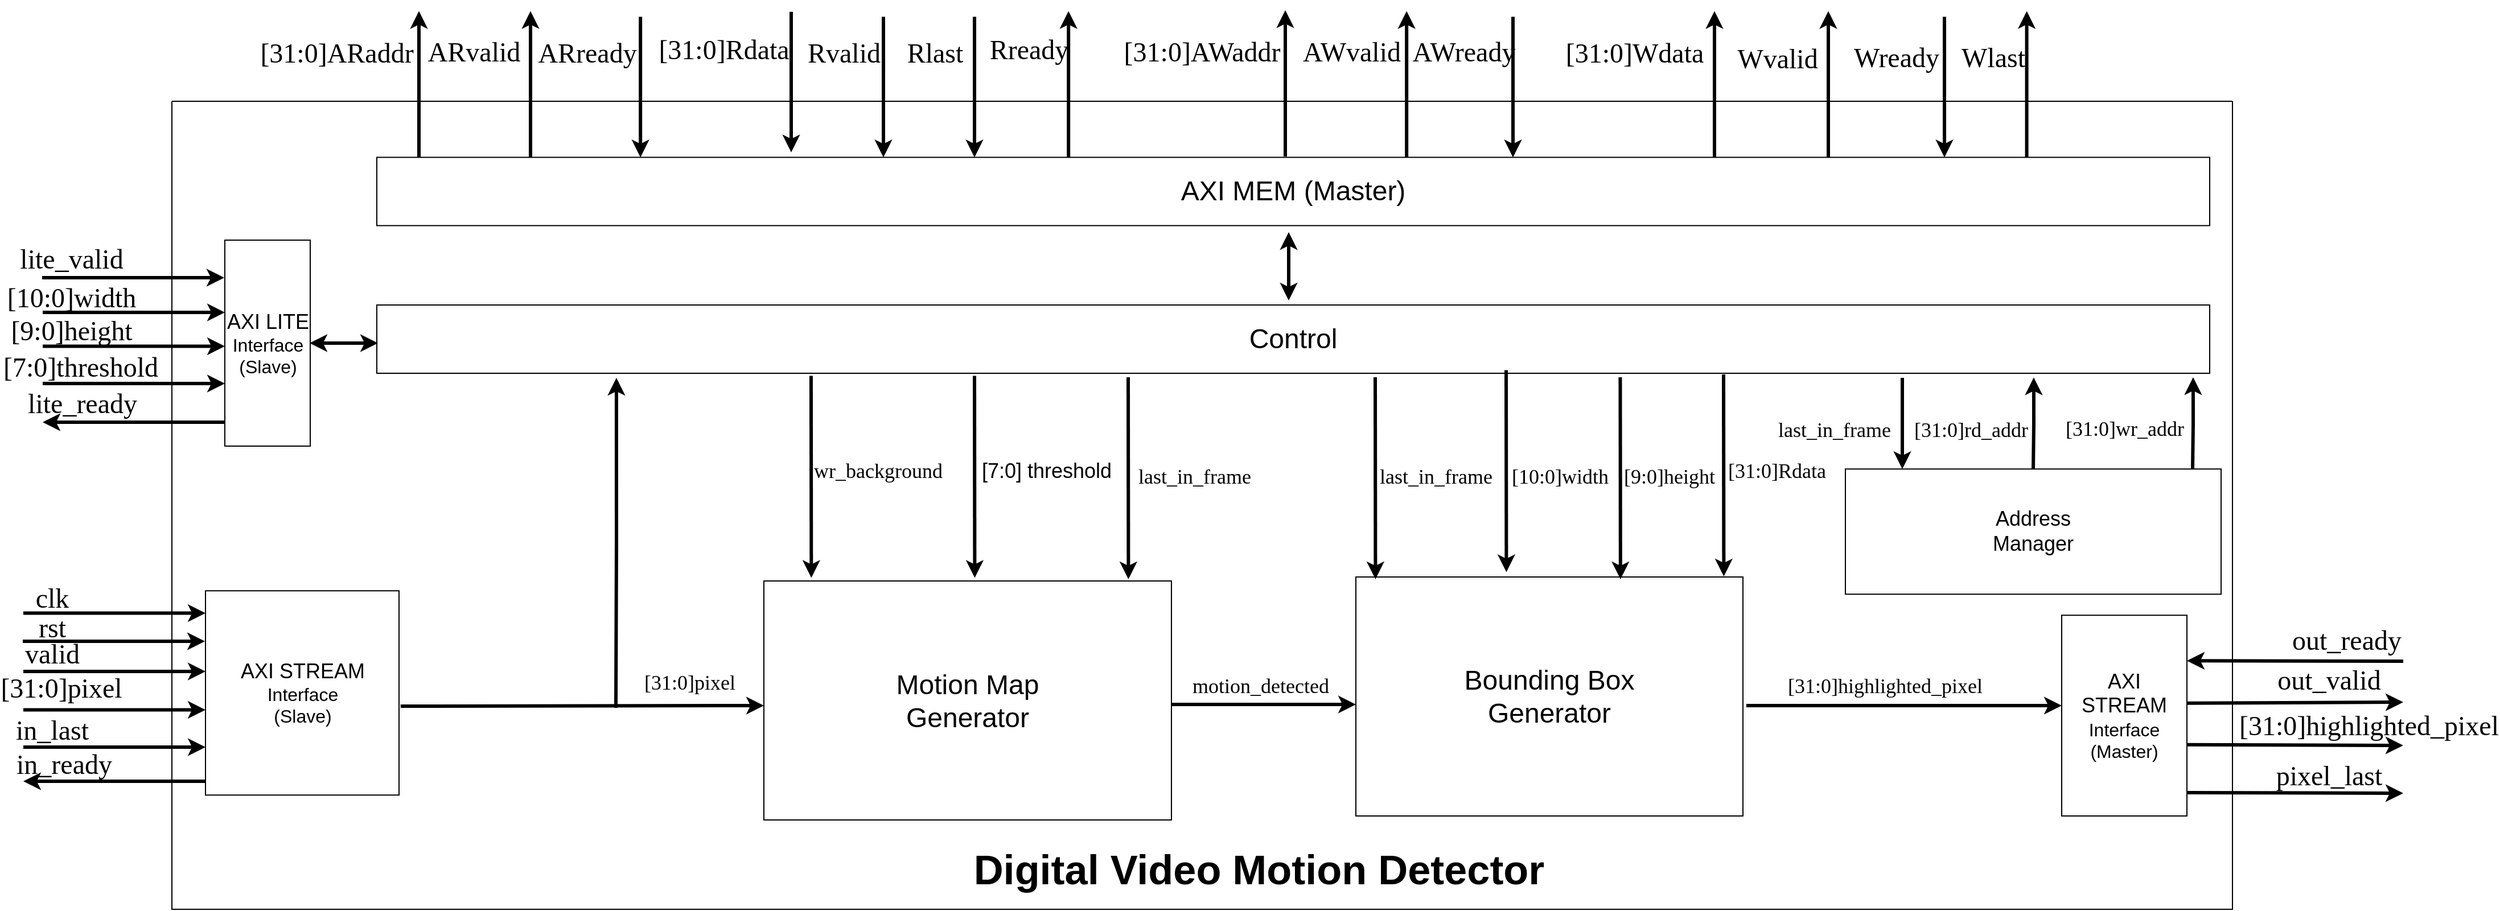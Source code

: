 <mxfile version="27.2.0">
  <diagram name="Page-1" id="8psTu5joOEkHxSPbt8DS">
    <mxGraphModel dx="2929" dy="2471" grid="1" gridSize="10" guides="1" tooltips="1" connect="1" arrows="1" fold="1" page="1" pageScale="1" pageWidth="827" pageHeight="1169" math="0" shadow="0">
      <root>
        <mxCell id="0" />
        <mxCell id="1" parent="0" />
        <mxCell id="5wcGb58u3SQSDJ49Bvyi-1" value="&lt;font style=&quot;font-size: 18px;&quot;&gt;AXI STREAM&lt;/font&gt;&lt;div&gt;&lt;font size=&quot;3&quot;&gt;Interface&lt;/font&gt;&lt;/div&gt;&lt;div&gt;&lt;font size=&quot;3&quot;&gt;(Slave)&lt;/font&gt;&lt;/div&gt;" style="rounded=0;whiteSpace=wrap;html=1;" parent="1" vertex="1">
          <mxGeometry x="69.5" y="20.13" width="170" height="179.5" as="geometry" />
        </mxCell>
        <mxCell id="5wcGb58u3SQSDJ49Bvyi-8" value="&lt;font style=&quot;font-size: 24px;&quot;&gt;AXI MEM (Master)&lt;/font&gt;" style="whiteSpace=wrap;html=1;" parent="1" vertex="1">
          <mxGeometry x="220" y="-360.75" width="1610" height="60" as="geometry" />
        </mxCell>
        <mxCell id="5wcGb58u3SQSDJ49Bvyi-29" value="" style="endArrow=classic;html=1;rounded=0;strokeWidth=3;" parent="1" edge="1">
          <mxGeometry width="50" height="50" relative="1" as="geometry">
            <mxPoint x="1403" y="-170" as="sourcePoint" />
            <mxPoint x="1403.2" y="7.46" as="targetPoint" />
          </mxGeometry>
        </mxCell>
        <mxCell id="5wcGb58u3SQSDJ49Bvyi-28" value="&lt;font style=&quot;font-size: 18px;&quot;&gt;AXI STREAM&lt;/font&gt;&lt;div&gt;&lt;font size=&quot;3&quot;&gt;Interface&lt;/font&gt;&lt;/div&gt;&lt;div&gt;&lt;font size=&quot;3&quot;&gt;(Master)&lt;/font&gt;&lt;/div&gt;" style="rounded=0;whiteSpace=wrap;html=1;" parent="1" vertex="1">
          <mxGeometry x="1700" y="41.62" width="110" height="176.38" as="geometry" />
        </mxCell>
        <mxCell id="1Rf1SUsvrOOBmwsHc8l4-15" value="" style="swimlane;startSize=0;" parent="1" vertex="1">
          <mxGeometry x="40" y="-410" width="1810" height="710" as="geometry" />
        </mxCell>
        <mxCell id="1Rf1SUsvrOOBmwsHc8l4-16" value="&lt;font style=&quot;font-size: 36px;&quot;&gt;&lt;b&gt;Digital Video Motion Detector&lt;/b&gt;&lt;/font&gt;" style="text;html=1;align=center;verticalAlign=middle;whiteSpace=wrap;rounded=0;" parent="1Rf1SUsvrOOBmwsHc8l4-15" vertex="1">
          <mxGeometry x="690" y="660" width="530" height="30" as="geometry" />
        </mxCell>
        <mxCell id="QHfzgOReWVNxUqewcKno-1" value="" style="endArrow=classic;startArrow=classic;html=1;rounded=0;strokeWidth=3;" edge="1" parent="1Rf1SUsvrOOBmwsHc8l4-15">
          <mxGeometry width="50" height="50" relative="1" as="geometry">
            <mxPoint x="981" y="175" as="sourcePoint" />
            <mxPoint x="981" y="115" as="targetPoint" />
          </mxGeometry>
        </mxCell>
        <mxCell id="1Rf1SUsvrOOBmwsHc8l4-17" value="&lt;font style=&quot;font-size: 18px;&quot;&gt;AXI LITE&lt;/font&gt;&lt;div&gt;&lt;font size=&quot;3&quot;&gt;Interface&lt;/font&gt;&lt;/div&gt;&lt;div&gt;&lt;font size=&quot;3&quot;&gt;(Slave)&lt;/font&gt;&lt;/div&gt;" style="whiteSpace=wrap;html=1;" parent="1" vertex="1">
          <mxGeometry x="86.5" y="-288" width="75" height="181" as="geometry" />
        </mxCell>
        <mxCell id="1Rf1SUsvrOOBmwsHc8l4-18" value="&lt;font style=&quot;font-size: 24px;&quot;&gt;Control&lt;/font&gt;" style="rounded=0;whiteSpace=wrap;html=1;" parent="1" vertex="1">
          <mxGeometry x="220" y="-231" width="1610" height="60" as="geometry" />
        </mxCell>
        <mxCell id="1Rf1SUsvrOOBmwsHc8l4-19" value="" style="endArrow=classic;startArrow=classic;html=1;rounded=0;exitX=1.022;exitY=0.641;exitDx=0;exitDy=0;strokeWidth=3;exitPerimeter=0;" parent="1" edge="1">
          <mxGeometry width="50" height="50" relative="1" as="geometry">
            <mxPoint x="161.0" y="-197.499" as="sourcePoint" />
            <mxPoint x="221" y="-197.5" as="targetPoint" />
          </mxGeometry>
        </mxCell>
        <mxCell id="dtxXoNMcvbrdOsO5oj5G-2" value="" style="edgeStyle=orthogonalEdgeStyle;rounded=0;orthogonalLoop=1;jettySize=auto;html=1;strokeWidth=3;exitX=1.008;exitY=0.565;exitDx=0;exitDy=0;exitPerimeter=0;" parent="1" source="5wcGb58u3SQSDJ49Bvyi-1" edge="1">
          <mxGeometry relative="1" as="geometry">
            <mxPoint x="560" y="121" as="targetPoint" />
            <mxPoint x="250" y="121" as="sourcePoint" />
          </mxGeometry>
        </mxCell>
        <mxCell id="XOc9_vDRdyOMPMZFaufi-3" value="" style="endArrow=classic;html=1;rounded=0;exitX=0;exitY=0.318;exitDx=0;exitDy=0;exitPerimeter=0;strokeWidth=3;" parent="1" edge="1">
          <mxGeometry width="50" height="50" relative="1" as="geometry">
            <mxPoint x="69.5" y="187.5" as="sourcePoint" />
            <mxPoint x="-90.5" y="187.5" as="targetPoint" />
          </mxGeometry>
        </mxCell>
        <mxCell id="XOc9_vDRdyOMPMZFaufi-4" value="" style="endArrow=classic;html=1;rounded=0;strokeWidth=3;" parent="1" edge="1">
          <mxGeometry width="50" height="50" relative="1" as="geometry">
            <mxPoint x="-90.5" y="157.5" as="sourcePoint" />
            <mxPoint x="69.5" y="157.5" as="targetPoint" />
          </mxGeometry>
        </mxCell>
        <mxCell id="XOc9_vDRdyOMPMZFaufi-8" value="&lt;font face=&quot;Times New Roman&quot; style=&quot;font-size: 24px;&quot;&gt;[31:0]pixel&lt;/font&gt;" style="text;html=1;align=center;verticalAlign=middle;whiteSpace=wrap;rounded=0;" parent="1" vertex="1">
          <mxGeometry x="-92" y="91.0" width="70" height="30" as="geometry" />
        </mxCell>
        <mxCell id="XOc9_vDRdyOMPMZFaufi-9" value="&lt;font style=&quot;font-size: 24px;&quot; face=&quot;Times New Roman&quot;&gt;valid&lt;/font&gt;" style="text;html=1;align=center;verticalAlign=middle;whiteSpace=wrap;rounded=0;" parent="1" vertex="1">
          <mxGeometry x="-100.5" y="61.0" width="70" height="30" as="geometry" />
        </mxCell>
        <mxCell id="XOc9_vDRdyOMPMZFaufi-10" value="&lt;font face=&quot;Times New Roman&quot; style=&quot;font-size: 24px;&quot;&gt;in_last&lt;/font&gt;" style="text;html=1;align=center;verticalAlign=middle;whiteSpace=wrap;rounded=0;" parent="1" vertex="1">
          <mxGeometry x="-100.5" y="127.5" width="70" height="30" as="geometry" />
        </mxCell>
        <mxCell id="XOc9_vDRdyOMPMZFaufi-11" value="&lt;font face=&quot;Times New Roman&quot; style=&quot;font-size: 24px;&quot;&gt;in_ready&lt;/font&gt;" style="text;html=1;align=center;verticalAlign=middle;resizable=0;points=[];autosize=1;strokeColor=none;fillColor=none;" parent="1" vertex="1">
          <mxGeometry x="-110" y="152.5" width="110" height="40" as="geometry" />
        </mxCell>
        <mxCell id="XOc9_vDRdyOMPMZFaufi-34" value="&lt;font face=&quot;Times New Roman&quot; style=&quot;font-size: 24px;&quot;&gt;clk&lt;/font&gt;" style="text;html=1;align=center;verticalAlign=middle;whiteSpace=wrap;rounded=0;" parent="1" vertex="1">
          <mxGeometry x="-100.5" y="11.5" width="70" height="30" as="geometry" />
        </mxCell>
        <mxCell id="XOc9_vDRdyOMPMZFaufi-36" value="&lt;font style=&quot;font-size: 24px;&quot; face=&quot;Times New Roman&quot;&gt;rst&lt;/font&gt;" style="text;html=1;align=center;verticalAlign=middle;whiteSpace=wrap;rounded=0;" parent="1" vertex="1">
          <mxGeometry x="-100.5" y="37.5" width="70" height="30" as="geometry" />
        </mxCell>
        <mxCell id="XOc9_vDRdyOMPMZFaufi-45" value="" style="edgeStyle=orthogonalEdgeStyle;rounded=0;orthogonalLoop=1;jettySize=auto;html=1;strokeWidth=3;" parent="1" edge="1">
          <mxGeometry relative="1" as="geometry">
            <mxPoint x="355" y="-489.25" as="targetPoint" />
            <mxPoint x="355" y="-360.75" as="sourcePoint" />
          </mxGeometry>
        </mxCell>
        <mxCell id="XOc9_vDRdyOMPMZFaufi-46" value="" style="edgeStyle=orthogonalEdgeStyle;rounded=0;orthogonalLoop=1;jettySize=auto;html=1;strokeWidth=3;" parent="1" edge="1">
          <mxGeometry relative="1" as="geometry">
            <mxPoint x="451.58" y="-360.75" as="targetPoint" />
            <mxPoint x="451.58" y="-484.25" as="sourcePoint" />
          </mxGeometry>
        </mxCell>
        <mxCell id="XOc9_vDRdyOMPMZFaufi-47" value="" style="edgeStyle=orthogonalEdgeStyle;rounded=0;orthogonalLoop=1;jettySize=auto;html=1;strokeWidth=3;" parent="1" edge="1">
          <mxGeometry relative="1" as="geometry">
            <mxPoint x="257" y="-489.25" as="targetPoint" />
            <mxPoint x="257" y="-360.75" as="sourcePoint" />
          </mxGeometry>
        </mxCell>
        <mxCell id="XOc9_vDRdyOMPMZFaufi-54" value="&lt;font style=&quot;font-size: 24px;&quot; face=&quot;Times New Roman&quot;&gt;ARready&lt;/font&gt;" style="text;html=1;align=center;verticalAlign=middle;whiteSpace=wrap;rounded=0;" parent="1" vertex="1">
          <mxGeometry x="375" y="-467.5" width="60" height="30" as="geometry" />
        </mxCell>
        <mxCell id="XOc9_vDRdyOMPMZFaufi-56" value="&lt;font face=&quot;Times New Roman&quot; style=&quot;font-size: 24px;&quot;&gt;ARvalid&lt;/font&gt;" style="text;html=1;align=center;verticalAlign=middle;resizable=0;points=[];autosize=1;strokeColor=none;fillColor=none;" parent="1" vertex="1">
          <mxGeometry x="255" y="-473" width="100" height="40" as="geometry" />
        </mxCell>
        <mxCell id="XOc9_vDRdyOMPMZFaufi-77" value="" style="edgeStyle=orthogonalEdgeStyle;rounded=0;orthogonalLoop=1;jettySize=auto;html=1;strokeWidth=3;entryX=0.179;entryY=1.014;entryDx=0;entryDy=0;entryPerimeter=0;" parent="1" edge="1">
          <mxGeometry relative="1" as="geometry">
            <mxPoint x="430.46" y="-167.0" as="targetPoint" />
            <mxPoint x="430" y="123" as="sourcePoint" />
          </mxGeometry>
        </mxCell>
        <mxCell id="XOc9_vDRdyOMPMZFaufi-78" value="&lt;font face=&quot;Times New Roman&quot; style=&quot;font-size: 18px;&quot;&gt;[31:0]Rdata&lt;/font&gt;" style="text;html=1;align=center;verticalAlign=middle;whiteSpace=wrap;rounded=0;" parent="1" vertex="1">
          <mxGeometry x="1420" y="-100" width="60" height="30" as="geometry" />
        </mxCell>
        <mxCell id="XOc9_vDRdyOMPMZFaufi-80" value="&lt;font face=&quot;Times New Roman&quot; style=&quot;font-size: 24px;&quot;&gt;[31:0]ARaddr&lt;/font&gt;" style="text;html=1;align=center;verticalAlign=middle;whiteSpace=wrap;rounded=0;" parent="1" vertex="1">
          <mxGeometry x="155" y="-467.5" width="60" height="30" as="geometry" />
        </mxCell>
        <mxCell id="XOc9_vDRdyOMPMZFaufi-82" value="" style="edgeStyle=orthogonalEdgeStyle;rounded=0;orthogonalLoop=1;jettySize=auto;html=1;strokeWidth=3;" parent="1" edge="1">
          <mxGeometry relative="1" as="geometry">
            <mxPoint x="665" y="-360.75" as="targetPoint" />
            <mxPoint x="665" y="-484.25" as="sourcePoint" />
          </mxGeometry>
        </mxCell>
        <mxCell id="XOc9_vDRdyOMPMZFaufi-84" value="&lt;font face=&quot;Times New Roman&quot; style=&quot;font-size: 24px;&quot;&gt;Rready&lt;/font&gt;" style="text;html=1;align=center;verticalAlign=middle;whiteSpace=wrap;rounded=0;" parent="1" vertex="1">
          <mxGeometry x="763" y="-470" width="60" height="30" as="geometry" />
        </mxCell>
        <mxCell id="XOc9_vDRdyOMPMZFaufi-85" value="&lt;font face=&quot;Times New Roman&quot; style=&quot;font-size: 24px;&quot;&gt;Rvalid&lt;/font&gt;" style="text;html=1;align=center;verticalAlign=middle;resizable=0;points=[];autosize=1;strokeColor=none;fillColor=none;" parent="1" vertex="1">
          <mxGeometry x="585" y="-472.5" width="90" height="40" as="geometry" />
        </mxCell>
        <mxCell id="XOc9_vDRdyOMPMZFaufi-86" value="&lt;font style=&quot;font-size: 24px;&quot; face=&quot;Times New Roman&quot;&gt;[31:0]Rdata&lt;/font&gt;" style="text;html=1;align=center;verticalAlign=middle;whiteSpace=wrap;rounded=0;" parent="1" vertex="1">
          <mxGeometry x="495" y="-470" width="60" height="30" as="geometry" />
        </mxCell>
        <mxCell id="XOc9_vDRdyOMPMZFaufi-87" value="" style="edgeStyle=orthogonalEdgeStyle;rounded=0;orthogonalLoop=1;jettySize=auto;html=1;strokeWidth=3;" parent="1" edge="1">
          <mxGeometry relative="1" as="geometry">
            <mxPoint x="827.58" y="-489.25" as="targetPoint" />
            <mxPoint x="827.58" y="-360.75" as="sourcePoint" />
          </mxGeometry>
        </mxCell>
        <mxCell id="XOc9_vDRdyOMPMZFaufi-88" value="" style="edgeStyle=orthogonalEdgeStyle;rounded=0;orthogonalLoop=1;jettySize=auto;html=1;strokeWidth=3;" parent="1" edge="1">
          <mxGeometry relative="1" as="geometry">
            <mxPoint x="584" y="-365.13" as="targetPoint" />
            <mxPoint x="584" y="-488.63" as="sourcePoint" />
          </mxGeometry>
        </mxCell>
        <mxCell id="XOc9_vDRdyOMPMZFaufi-91" value="" style="edgeStyle=orthogonalEdgeStyle;rounded=0;orthogonalLoop=1;jettySize=auto;html=1;strokeWidth=3;" parent="1" edge="1">
          <mxGeometry relative="1" as="geometry">
            <mxPoint x="1124.58" y="-489.25" as="targetPoint" />
            <mxPoint x="1124.58" y="-360.75" as="sourcePoint" />
          </mxGeometry>
        </mxCell>
        <mxCell id="XOc9_vDRdyOMPMZFaufi-92" value="" style="edgeStyle=orthogonalEdgeStyle;rounded=0;orthogonalLoop=1;jettySize=auto;html=1;strokeWidth=3;" parent="1" edge="1">
          <mxGeometry relative="1" as="geometry">
            <mxPoint x="1218" y="-360.75" as="targetPoint" />
            <mxPoint x="1218" y="-484.25" as="sourcePoint" />
          </mxGeometry>
        </mxCell>
        <mxCell id="XOc9_vDRdyOMPMZFaufi-93" value="" style="edgeStyle=orthogonalEdgeStyle;rounded=0;orthogonalLoop=1;jettySize=auto;html=1;strokeWidth=3;" parent="1" edge="1">
          <mxGeometry relative="1" as="geometry">
            <mxPoint x="1018" y="-490" as="targetPoint" />
            <mxPoint x="1018" y="-361.5" as="sourcePoint" />
          </mxGeometry>
        </mxCell>
        <mxCell id="XOc9_vDRdyOMPMZFaufi-94" value="&lt;font face=&quot;Times New Roman&quot; style=&quot;font-size: 24px;&quot;&gt;AWready&lt;/font&gt;" style="text;html=1;align=center;verticalAlign=middle;whiteSpace=wrap;rounded=0;" parent="1" vertex="1">
          <mxGeometry x="1145" y="-468" width="60" height="30" as="geometry" />
        </mxCell>
        <mxCell id="XOc9_vDRdyOMPMZFaufi-95" value="&lt;font face=&quot;Times New Roman&quot; style=&quot;font-size: 24px;&quot;&gt;AWvalid&lt;/font&gt;" style="text;html=1;align=center;verticalAlign=middle;resizable=0;points=[];autosize=1;strokeColor=none;fillColor=none;" parent="1" vertex="1">
          <mxGeometry x="1021" y="-473" width="110" height="40" as="geometry" />
        </mxCell>
        <mxCell id="XOc9_vDRdyOMPMZFaufi-96" value="&lt;font style=&quot;font-size: 24px;&quot; face=&quot;Times New Roman&quot;&gt;[31:0]AWaddr&lt;/font&gt;" style="text;html=1;align=center;verticalAlign=middle;whiteSpace=wrap;rounded=0;" parent="1" vertex="1">
          <mxGeometry x="915" y="-468" width="60" height="30" as="geometry" />
        </mxCell>
        <mxCell id="XOc9_vDRdyOMPMZFaufi-97" value="" style="edgeStyle=orthogonalEdgeStyle;rounded=0;orthogonalLoop=1;jettySize=auto;html=1;strokeWidth=3;" parent="1" edge="1">
          <mxGeometry relative="1" as="geometry">
            <mxPoint x="1495" y="-489.25" as="targetPoint" />
            <mxPoint x="1495" y="-360.75" as="sourcePoint" />
          </mxGeometry>
        </mxCell>
        <mxCell id="XOc9_vDRdyOMPMZFaufi-98" value="" style="edgeStyle=orthogonalEdgeStyle;rounded=0;orthogonalLoop=1;jettySize=auto;html=1;strokeWidth=3;" parent="1" edge="1">
          <mxGeometry relative="1" as="geometry">
            <mxPoint x="1597" y="-360.75" as="targetPoint" />
            <mxPoint x="1597" y="-484.25" as="sourcePoint" />
          </mxGeometry>
        </mxCell>
        <mxCell id="XOc9_vDRdyOMPMZFaufi-99" value="" style="edgeStyle=orthogonalEdgeStyle;rounded=0;orthogonalLoop=1;jettySize=auto;html=1;strokeWidth=3;" parent="1" edge="1">
          <mxGeometry relative="1" as="geometry">
            <mxPoint x="1395" y="-489.25" as="targetPoint" />
            <mxPoint x="1395" y="-360.75" as="sourcePoint" />
          </mxGeometry>
        </mxCell>
        <mxCell id="XOc9_vDRdyOMPMZFaufi-100" value="&lt;font face=&quot;Times New Roman&quot; style=&quot;font-size: 24px;&quot;&gt;Wready&lt;/font&gt;" style="text;html=1;align=center;verticalAlign=middle;whiteSpace=wrap;rounded=0;" parent="1" vertex="1">
          <mxGeometry x="1525" y="-463" width="60" height="30" as="geometry" />
        </mxCell>
        <mxCell id="XOc9_vDRdyOMPMZFaufi-101" value="&lt;font face=&quot;Times New Roman&quot; style=&quot;font-size: 24px;&quot;&gt;Wvalid&lt;/font&gt;" style="text;html=1;align=center;verticalAlign=middle;resizable=0;points=[];autosize=1;strokeColor=none;fillColor=none;" parent="1" vertex="1">
          <mxGeometry x="1405" y="-467.5" width="90" height="40" as="geometry" />
        </mxCell>
        <mxCell id="XOc9_vDRdyOMPMZFaufi-102" value="&lt;font face=&quot;Times New Roman&quot; style=&quot;font-size: 24px;&quot;&gt;[31:0]Wdata&lt;/font&gt;" style="text;html=1;align=center;verticalAlign=middle;whiteSpace=wrap;rounded=0;" parent="1" vertex="1">
          <mxGeometry x="1295" y="-467.5" width="60" height="30" as="geometry" />
        </mxCell>
        <mxCell id="XOc9_vDRdyOMPMZFaufi-103" value="" style="edgeStyle=orthogonalEdgeStyle;rounded=0;orthogonalLoop=1;jettySize=auto;html=1;strokeWidth=3;" parent="1" edge="1">
          <mxGeometry relative="1" as="geometry">
            <mxPoint x="1669.29" y="-489.25" as="targetPoint" />
            <mxPoint x="1669.29" y="-360.75" as="sourcePoint" />
          </mxGeometry>
        </mxCell>
        <mxCell id="XOc9_vDRdyOMPMZFaufi-104" value="&lt;font face=&quot;Times New Roman&quot; style=&quot;font-size: 24px;&quot;&gt;Wlast&lt;/font&gt;" style="text;html=1;align=center;verticalAlign=middle;whiteSpace=wrap;rounded=0;" parent="1" vertex="1">
          <mxGeometry x="1615" y="-463" width="50" height="30" as="geometry" />
        </mxCell>
        <mxCell id="XOc9_vDRdyOMPMZFaufi-107" value="" style="endArrow=classic;html=1;rounded=0;exitX=0;exitY=0.318;exitDx=0;exitDy=0;exitPerimeter=0;strokeWidth=3;" parent="1" edge="1">
          <mxGeometry width="50" height="50" relative="1" as="geometry">
            <mxPoint x="1810" y="197.5" as="sourcePoint" />
            <mxPoint x="2000" y="198" as="targetPoint" />
          </mxGeometry>
        </mxCell>
        <mxCell id="XOc9_vDRdyOMPMZFaufi-108" value="" style="endArrow=classic;html=1;rounded=0;exitX=0;exitY=0.318;exitDx=0;exitDy=0;exitPerimeter=0;strokeWidth=3;" parent="1" edge="1">
          <mxGeometry width="50" height="50" relative="1" as="geometry">
            <mxPoint x="1810" y="155.37" as="sourcePoint" />
            <mxPoint x="2000" y="156" as="targetPoint" />
          </mxGeometry>
        </mxCell>
        <mxCell id="XOc9_vDRdyOMPMZFaufi-109" value="" style="endArrow=classic;html=1;rounded=0;exitX=0;exitY=0.318;exitDx=0;exitDy=0;exitPerimeter=0;strokeWidth=3;" parent="1" edge="1">
          <mxGeometry width="50" height="50" relative="1" as="geometry">
            <mxPoint x="1810" y="118.87" as="sourcePoint" />
            <mxPoint x="2000" y="118" as="targetPoint" />
          </mxGeometry>
        </mxCell>
        <mxCell id="XOc9_vDRdyOMPMZFaufi-110" value="&lt;font face=&quot;Times New Roman&quot; style=&quot;font-size: 24px;&quot;&gt;[31:0]highlighted_pixel&lt;/font&gt;" style="text;html=1;align=center;verticalAlign=middle;whiteSpace=wrap;rounded=0;" parent="1" vertex="1">
          <mxGeometry x="1935" y="123.5" width="70" height="30" as="geometry" />
        </mxCell>
        <mxCell id="XOc9_vDRdyOMPMZFaufi-111" value="&lt;font face=&quot;Times New Roman&quot; style=&quot;font-size: 24px;&quot;&gt;out_valid&lt;/font&gt;" style="text;html=1;align=center;verticalAlign=middle;whiteSpace=wrap;rounded=0;" parent="1" vertex="1">
          <mxGeometry x="1900" y="83.5" width="70" height="30" as="geometry" />
        </mxCell>
        <mxCell id="XOc9_vDRdyOMPMZFaufi-112" value="&lt;font face=&quot;Times New Roman&quot; style=&quot;font-size: 24px;&quot;&gt;pixel_last&lt;/font&gt;" style="text;html=1;align=center;verticalAlign=middle;whiteSpace=wrap;rounded=0;" parent="1" vertex="1">
          <mxGeometry x="1900" y="167.5" width="70" height="30" as="geometry" />
        </mxCell>
        <mxCell id="XOc9_vDRdyOMPMZFaufi-116" value="" style="endArrow=classic;html=1;rounded=0;strokeWidth=3;" parent="1" edge="1">
          <mxGeometry width="50" height="50" relative="1" as="geometry">
            <mxPoint x="2000" y="82" as="sourcePoint" />
            <mxPoint x="1810" y="81.62" as="targetPoint" />
          </mxGeometry>
        </mxCell>
        <mxCell id="XOc9_vDRdyOMPMZFaufi-118" value="&lt;font face=&quot;Times New Roman&quot; style=&quot;font-size: 24px;&quot;&gt;out_ready&lt;/font&gt;" style="text;html=1;align=center;verticalAlign=middle;resizable=0;points=[];autosize=1;strokeColor=none;fillColor=none;" parent="1" vertex="1">
          <mxGeometry x="1890" y="43.5" width="120" height="40" as="geometry" />
        </mxCell>
        <mxCell id="XOc9_vDRdyOMPMZFaufi-124" value="" style="endArrow=classic;html=1;rounded=0;strokeWidth=3;" parent="1" edge="1">
          <mxGeometry width="50" height="50" relative="1" as="geometry">
            <mxPoint x="-90.5" y="124.73" as="sourcePoint" />
            <mxPoint x="69.5" y="124.73" as="targetPoint" />
          </mxGeometry>
        </mxCell>
        <mxCell id="XOc9_vDRdyOMPMZFaufi-125" value="" style="endArrow=classic;html=1;rounded=0;strokeWidth=3;" parent="1" edge="1">
          <mxGeometry width="50" height="50" relative="1" as="geometry">
            <mxPoint x="-90.5" y="91" as="sourcePoint" />
            <mxPoint x="69.5" y="91" as="targetPoint" />
          </mxGeometry>
        </mxCell>
        <mxCell id="XOc9_vDRdyOMPMZFaufi-126" value="" style="endArrow=classic;html=1;rounded=0;strokeWidth=3;" parent="1" edge="1">
          <mxGeometry width="50" height="50" relative="1" as="geometry">
            <mxPoint x="-91" y="64.5" as="sourcePoint" />
            <mxPoint x="69" y="64.5" as="targetPoint" />
          </mxGeometry>
        </mxCell>
        <mxCell id="XOc9_vDRdyOMPMZFaufi-127" value="" style="endArrow=classic;html=1;rounded=0;strokeWidth=3;" parent="1" edge="1">
          <mxGeometry width="50" height="50" relative="1" as="geometry">
            <mxPoint x="-90.5" y="39.73" as="sourcePoint" />
            <mxPoint x="69.5" y="39.73" as="targetPoint" />
          </mxGeometry>
        </mxCell>
        <mxCell id="XOc9_vDRdyOMPMZFaufi-128" value="" style="endArrow=classic;html=1;rounded=0;exitX=0;exitY=0.318;exitDx=0;exitDy=0;exitPerimeter=0;strokeWidth=3;" parent="1" edge="1">
          <mxGeometry width="50" height="50" relative="1" as="geometry">
            <mxPoint x="86.5" y="-128" as="sourcePoint" />
            <mxPoint x="-73.5" y="-128" as="targetPoint" />
          </mxGeometry>
        </mxCell>
        <mxCell id="XOc9_vDRdyOMPMZFaufi-129" value="" style="endArrow=classic;html=1;rounded=0;strokeWidth=3;" parent="1" edge="1">
          <mxGeometry width="50" height="50" relative="1" as="geometry">
            <mxPoint x="-73.5" y="-162" as="sourcePoint" />
            <mxPoint x="86.5" y="-162" as="targetPoint" />
          </mxGeometry>
        </mxCell>
        <mxCell id="XOc9_vDRdyOMPMZFaufi-130" value="&lt;font style=&quot;font-size: 24px;&quot; face=&quot;Times New Roman&quot;&gt;[9:0]height&lt;/font&gt;" style="text;html=1;align=center;verticalAlign=middle;whiteSpace=wrap;rounded=0;" parent="1" vertex="1">
          <mxGeometry x="-83.5" y="-223.5" width="70" height="30" as="geometry" />
        </mxCell>
        <mxCell id="XOc9_vDRdyOMPMZFaufi-131" value="&lt;font face=&quot;Times New Roman&quot; style=&quot;font-size: 24px;&quot;&gt;[10:0]width&lt;/font&gt;" style="text;html=1;align=center;verticalAlign=middle;whiteSpace=wrap;rounded=0;" parent="1" vertex="1">
          <mxGeometry x="-83.5" y="-252.5" width="70" height="30" as="geometry" />
        </mxCell>
        <mxCell id="XOc9_vDRdyOMPMZFaufi-132" value="&lt;font face=&quot;Times New Roman&quot; style=&quot;font-size: 24px;&quot;&gt;[7:0]threshold&lt;/font&gt;" style="text;html=1;align=center;verticalAlign=middle;whiteSpace=wrap;rounded=0;" parent="1" vertex="1">
          <mxGeometry x="-83.5" y="-191" width="86" height="30" as="geometry" />
        </mxCell>
        <mxCell id="XOc9_vDRdyOMPMZFaufi-133" value="&lt;font face=&quot;Times New Roman&quot; style=&quot;font-size: 24px;&quot;&gt;lite_ready&lt;/font&gt;" style="text;html=1;align=center;verticalAlign=middle;resizable=0;points=[];autosize=1;strokeColor=none;fillColor=none;" parent="1" vertex="1">
          <mxGeometry x="-99" y="-164" width="120" height="40" as="geometry" />
        </mxCell>
        <mxCell id="XOc9_vDRdyOMPMZFaufi-135" value="&lt;font face=&quot;Times New Roman&quot; style=&quot;font-size: 24px;&quot;&gt;lite_valid&lt;/font&gt;" style="text;html=1;align=center;verticalAlign=middle;whiteSpace=wrap;rounded=0;" parent="1" vertex="1">
          <mxGeometry x="-83.5" y="-286" width="70" height="30" as="geometry" />
        </mxCell>
        <mxCell id="XOc9_vDRdyOMPMZFaufi-136" value="" style="endArrow=classic;html=1;rounded=0;strokeWidth=3;" parent="1" edge="1">
          <mxGeometry width="50" height="50" relative="1" as="geometry">
            <mxPoint x="-73.5" y="-194.77" as="sourcePoint" />
            <mxPoint x="86.5" y="-194.77" as="targetPoint" />
          </mxGeometry>
        </mxCell>
        <mxCell id="XOc9_vDRdyOMPMZFaufi-137" value="" style="endArrow=classic;html=1;rounded=0;strokeWidth=3;" parent="1" edge="1">
          <mxGeometry width="50" height="50" relative="1" as="geometry">
            <mxPoint x="-73.5" y="-224.5" as="sourcePoint" />
            <mxPoint x="86.5" y="-224.5" as="targetPoint" />
          </mxGeometry>
        </mxCell>
        <mxCell id="XOc9_vDRdyOMPMZFaufi-138" value="" style="endArrow=classic;html=1;rounded=0;strokeWidth=3;" parent="1" edge="1">
          <mxGeometry width="50" height="50" relative="1" as="geometry">
            <mxPoint x="-74" y="-255" as="sourcePoint" />
            <mxPoint x="86" y="-255" as="targetPoint" />
          </mxGeometry>
        </mxCell>
        <mxCell id="VN-eHyt6kYfMbYtqsBXD-14" value="" style="edgeStyle=orthogonalEdgeStyle;rounded=0;orthogonalLoop=1;jettySize=auto;html=1;strokeWidth=3;" parent="1" edge="1">
          <mxGeometry relative="1" as="geometry">
            <mxPoint x="1080" y="120" as="targetPoint" />
            <mxPoint x="918" y="119.95" as="sourcePoint" />
            <Array as="points">
              <mxPoint x="967" y="119.95" />
            </Array>
          </mxGeometry>
        </mxCell>
        <mxCell id="pzHLP5PFSMqDfCKK6MuQ-24" value="&lt;font style=&quot;font-size: 24px;&quot;&gt;Motion Map&lt;/font&gt;&lt;div&gt;&lt;font style=&quot;font-size: 24px;&quot;&gt;Generator&lt;/font&gt;&lt;/div&gt;" style="rounded=0;whiteSpace=wrap;html=1;" parent="1" vertex="1">
          <mxGeometry x="560" y="11.5" width="358" height="210" as="geometry" />
        </mxCell>
        <mxCell id="pzHLP5PFSMqDfCKK6MuQ-36" value="&lt;span style=&quot;font-size: 24px;&quot;&gt;Bounding Box&lt;/span&gt;&lt;div&gt;&lt;span style=&quot;font-size: 24px;&quot;&gt;Generator&lt;/span&gt;&lt;/div&gt;" style="rounded=0;whiteSpace=wrap;html=1;" parent="1" vertex="1">
          <mxGeometry x="1080" y="8" width="340" height="210" as="geometry" />
        </mxCell>
        <mxCell id="pzHLP5PFSMqDfCKK6MuQ-39" value="&lt;font style=&quot;font-size: 18px;&quot; face=&quot;Times New Roman&quot;&gt;last_in_frame&lt;/font&gt;" style="text;html=1;align=center;verticalAlign=middle;resizable=0;points=[];autosize=1;strokeColor=none;fillColor=none;" parent="1" vertex="1">
          <mxGeometry x="1090" y="-100" width="120" height="40" as="geometry" />
        </mxCell>
        <mxCell id="pzHLP5PFSMqDfCKK6MuQ-40" value="&lt;span style=&quot;text-wrap-mode: wrap;&quot;&gt;&lt;font face=&quot;Times New Roman&quot; style=&quot;font-size: 18px;&quot;&gt;[10:0]width&lt;/font&gt;&lt;/span&gt;" style="text;html=1;align=center;verticalAlign=middle;resizable=0;points=[];autosize=1;strokeColor=none;fillColor=none;" parent="1" vertex="1">
          <mxGeometry x="1204" y="-100" width="110" height="40" as="geometry" />
        </mxCell>
        <mxCell id="pzHLP5PFSMqDfCKK6MuQ-41" value="&lt;span style=&quot;text-wrap-mode: wrap;&quot;&gt;&lt;font face=&quot;Times New Roman&quot; style=&quot;font-size: 18px;&quot;&gt;[9:0]height&lt;/font&gt;&lt;/span&gt;" style="text;html=1;align=center;verticalAlign=middle;resizable=0;points=[];autosize=1;strokeColor=none;fillColor=none;" parent="1" vertex="1">
          <mxGeometry x="1305" y="-100" width="100" height="40" as="geometry" />
        </mxCell>
        <mxCell id="pzHLP5PFSMqDfCKK6MuQ-46" value="&lt;font face=&quot;Times New Roman&quot; style=&quot;font-size: 18px;&quot;&gt;motion_detected&lt;/font&gt;" style="text;html=1;align=center;verticalAlign=middle;resizable=0;points=[];autosize=1;strokeColor=none;fillColor=none;" parent="1" vertex="1">
          <mxGeometry x="926" y="83.5" width="140" height="40" as="geometry" />
        </mxCell>
        <mxCell id="pzHLP5PFSMqDfCKK6MuQ-62" value="&lt;font face=&quot;Times New Roman&quot; style=&quot;font-size: 18px;&quot;&gt;[31:0]highlighted_pixel&lt;/font&gt;" style="text;html=1;align=center;verticalAlign=middle;whiteSpace=wrap;rounded=0;" parent="1" vertex="1">
          <mxGeometry x="1510" y="88.5" width="70" height="30" as="geometry" />
        </mxCell>
        <mxCell id="XOc9_vDRdyOMPMZFaufi-41" value="&lt;font face=&quot;Times New Roman&quot; style=&quot;font-size: 18px;&quot;&gt;[31:0]pixel&lt;/font&gt;" style="text;html=1;align=center;verticalAlign=middle;whiteSpace=wrap;rounded=0;" parent="1" vertex="1">
          <mxGeometry x="460" y="85.5" width="70" height="30" as="geometry" />
        </mxCell>
        <mxCell id="pzHLP5PFSMqDfCKK6MuQ-26" value="&lt;font face=&quot;Times New Roman&quot; style=&quot;font-size: 18px;&quot;&gt;last_in_frame&lt;/font&gt;" style="text;html=1;align=center;verticalAlign=middle;resizable=0;points=[];autosize=1;strokeColor=none;fillColor=none;" parent="1" vertex="1">
          <mxGeometry x="878" y="-100" width="120" height="40" as="geometry" />
        </mxCell>
        <mxCell id="pzHLP5PFSMqDfCKK6MuQ-29" value="&lt;font face=&quot;Times New Roman&quot; style=&quot;font-size: 18px;&quot;&gt;wr_background&lt;/font&gt;" style="text;html=1;align=center;verticalAlign=middle;resizable=0;points=[];autosize=1;strokeColor=none;fillColor=none;" parent="1" vertex="1">
          <mxGeometry x="590" y="-105" width="140" height="40" as="geometry" />
        </mxCell>
        <mxCell id="pzHLP5PFSMqDfCKK6MuQ-32" value="&lt;font style=&quot;font-size: 18px;&quot;&gt;[7:0] threshold&lt;/font&gt;" style="text;html=1;align=center;verticalAlign=middle;resizable=0;points=[];autosize=1;strokeColor=none;fillColor=none;" parent="1" vertex="1">
          <mxGeometry x="738" y="-105" width="140" height="40" as="geometry" />
        </mxCell>
        <mxCell id="713RPQ0c2F6om1EGbdfF-3" value="" style="edgeStyle=orthogonalEdgeStyle;rounded=0;orthogonalLoop=1;jettySize=auto;html=1;strokeWidth=3;" parent="1" edge="1">
          <mxGeometry relative="1" as="geometry">
            <mxPoint x="745" y="-360.75" as="targetPoint" />
            <mxPoint x="745" y="-484.25" as="sourcePoint" />
          </mxGeometry>
        </mxCell>
        <mxCell id="713RPQ0c2F6om1EGbdfF-4" value="&lt;font face=&quot;Times New Roman&quot; style=&quot;font-size: 24px;&quot;&gt;Rlast&lt;/font&gt;" style="text;html=1;align=center;verticalAlign=middle;resizable=0;points=[];autosize=1;strokeColor=none;fillColor=none;" parent="1" vertex="1">
          <mxGeometry x="675" y="-472.5" width="70" height="40" as="geometry" />
        </mxCell>
        <mxCell id="QHfzgOReWVNxUqewcKno-2" value="" style="endArrow=classic;html=1;rounded=0;strokeWidth=3;" edge="1" parent="1">
          <mxGeometry width="50" height="50" relative="1" as="geometry">
            <mxPoint x="1312.23" y="-167.5" as="sourcePoint" />
            <mxPoint x="1312.43" y="9.96" as="targetPoint" />
          </mxGeometry>
        </mxCell>
        <mxCell id="QHfzgOReWVNxUqewcKno-3" value="" style="endArrow=classic;html=1;rounded=0;strokeWidth=3;" edge="1" parent="1">
          <mxGeometry width="50" height="50" relative="1" as="geometry">
            <mxPoint x="1212" y="-173.73" as="sourcePoint" />
            <mxPoint x="1212.2" y="3.73" as="targetPoint" />
          </mxGeometry>
        </mxCell>
        <mxCell id="QHfzgOReWVNxUqewcKno-4" value="" style="endArrow=classic;html=1;rounded=0;strokeWidth=3;" edge="1" parent="1">
          <mxGeometry width="50" height="50" relative="1" as="geometry">
            <mxPoint x="1097" y="-167.5" as="sourcePoint" />
            <mxPoint x="1097.2" y="9.96" as="targetPoint" />
          </mxGeometry>
        </mxCell>
        <mxCell id="QHfzgOReWVNxUqewcKno-5" value="" style="endArrow=classic;html=1;rounded=0;strokeWidth=3;" edge="1" parent="1">
          <mxGeometry width="50" height="50" relative="1" as="geometry">
            <mxPoint x="880" y="-167.5" as="sourcePoint" />
            <mxPoint x="880.2" y="9.96" as="targetPoint" />
          </mxGeometry>
        </mxCell>
        <mxCell id="QHfzgOReWVNxUqewcKno-6" value="" style="endArrow=classic;html=1;rounded=0;strokeWidth=3;" edge="1" parent="1">
          <mxGeometry width="50" height="50" relative="1" as="geometry">
            <mxPoint x="745" y="-168.73" as="sourcePoint" />
            <mxPoint x="745.2" y="8.73" as="targetPoint" />
          </mxGeometry>
        </mxCell>
        <mxCell id="QHfzgOReWVNxUqewcKno-7" value="" style="endArrow=classic;html=1;rounded=0;strokeWidth=3;" edge="1" parent="1">
          <mxGeometry width="50" height="50" relative="1" as="geometry">
            <mxPoint x="601.47" y="-168.73" as="sourcePoint" />
            <mxPoint x="601.67" y="8.73" as="targetPoint" />
          </mxGeometry>
        </mxCell>
        <mxCell id="QHfzgOReWVNxUqewcKno-17" value="&lt;span style=&quot;font-size: 18px;&quot;&gt;Address&lt;/span&gt;&lt;div&gt;&lt;span style=&quot;font-size: 18px;&quot;&gt;Manager&lt;/span&gt;&lt;/div&gt;" style="rounded=0;whiteSpace=wrap;html=1;" vertex="1" parent="1">
          <mxGeometry x="1510" y="-86.87" width="330" height="110" as="geometry" />
        </mxCell>
        <mxCell id="QHfzgOReWVNxUqewcKno-18" value="" style="edgeStyle=orthogonalEdgeStyle;rounded=0;orthogonalLoop=1;jettySize=auto;html=1;strokeWidth=3;entryX=0.179;entryY=1.014;entryDx=0;entryDy=0;entryPerimeter=0;" edge="1" parent="1">
          <mxGeometry relative="1" as="geometry">
            <mxPoint x="1815.46" y="-167.5" as="targetPoint" />
            <mxPoint x="1815" y="-87" as="sourcePoint" />
          </mxGeometry>
        </mxCell>
        <mxCell id="QHfzgOReWVNxUqewcKno-19" value="&lt;font face=&quot;Times New Roman&quot; style=&quot;font-size: 18px;&quot;&gt;[31:0]wr_addr&lt;/font&gt;" style="text;html=1;align=center;verticalAlign=middle;resizable=0;points=[];autosize=1;strokeColor=none;fillColor=none;" vertex="1" parent="1">
          <mxGeometry x="1690" y="-142" width="130" height="40" as="geometry" />
        </mxCell>
        <mxCell id="QHfzgOReWVNxUqewcKno-20" value="&lt;font face=&quot;Times New Roman&quot; style=&quot;font-size: 18px;&quot;&gt;[31:0]rd_addr&lt;/font&gt;" style="text;html=1;align=center;verticalAlign=middle;resizable=0;points=[];autosize=1;strokeColor=none;fillColor=none;" vertex="1" parent="1">
          <mxGeometry x="1560" y="-141" width="120" height="40" as="geometry" />
        </mxCell>
        <mxCell id="QHfzgOReWVNxUqewcKno-21" value="" style="edgeStyle=orthogonalEdgeStyle;rounded=0;orthogonalLoop=1;jettySize=auto;html=1;strokeWidth=3;entryX=0.179;entryY=1.014;entryDx=0;entryDy=0;entryPerimeter=0;" edge="1" parent="1">
          <mxGeometry relative="1" as="geometry">
            <mxPoint x="1675.46" y="-167.37" as="targetPoint" />
            <mxPoint x="1675" y="-86.87" as="sourcePoint" />
          </mxGeometry>
        </mxCell>
        <mxCell id="QHfzgOReWVNxUqewcKno-22" value="" style="endArrow=classic;html=1;rounded=0;strokeWidth=3;" edge="1" parent="1">
          <mxGeometry width="50" height="50" relative="1" as="geometry">
            <mxPoint x="1560" y="-167" as="sourcePoint" />
            <mxPoint x="1560" y="-86.87" as="targetPoint" />
          </mxGeometry>
        </mxCell>
        <mxCell id="QHfzgOReWVNxUqewcKno-23" value="&lt;font face=&quot;Times New Roman&quot; style=&quot;font-size: 18px;&quot;&gt;last_in_frame&lt;/font&gt;" style="text;html=1;align=center;verticalAlign=middle;resizable=0;points=[];autosize=1;strokeColor=none;fillColor=none;" vertex="1" parent="1">
          <mxGeometry x="1440" y="-141" width="120" height="40" as="geometry" />
        </mxCell>
        <mxCell id="QHfzgOReWVNxUqewcKno-24" value="" style="edgeStyle=orthogonalEdgeStyle;rounded=0;orthogonalLoop=1;jettySize=auto;html=1;strokeWidth=3;" edge="1" parent="1">
          <mxGeometry relative="1" as="geometry">
            <mxPoint x="1700" y="121" as="targetPoint" />
            <mxPoint x="1423" y="121.0" as="sourcePoint" />
            <Array as="points">
              <mxPoint x="1472" y="121" />
            </Array>
          </mxGeometry>
        </mxCell>
      </root>
    </mxGraphModel>
  </diagram>
</mxfile>
